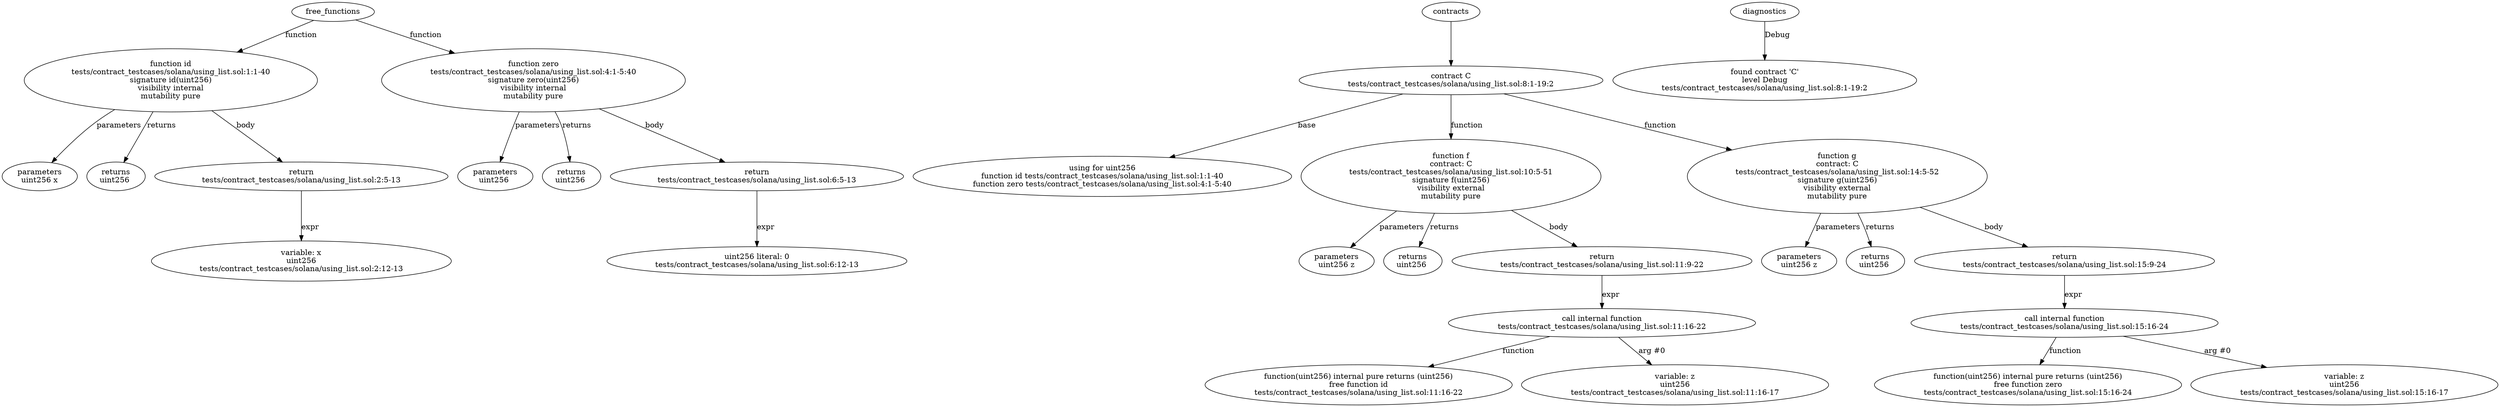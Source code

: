 strict digraph "tests/contract_testcases/solana/using_list.sol" {
	id [label="function id\ntests/contract_testcases/solana/using_list.sol:1:1-40\nsignature id(uint256)\nvisibility internal\nmutability pure"]
	parameters [label="parameters\nuint256 x"]
	returns [label="returns\nuint256 "]
	return [label="return\ntests/contract_testcases/solana/using_list.sol:2:5-13"]
	variable [label="variable: x\nuint256\ntests/contract_testcases/solana/using_list.sol:2:12-13"]
	zero [label="function zero\ntests/contract_testcases/solana/using_list.sol:4:1-5:40\nsignature zero(uint256)\nvisibility internal\nmutability pure"]
	parameters_8 [label="parameters\nuint256 "]
	returns_9 [label="returns\nuint256 "]
	return_10 [label="return\ntests/contract_testcases/solana/using_list.sol:6:5-13"]
	number_literal [label="uint256 literal: 0\ntests/contract_testcases/solana/using_list.sol:6:12-13"]
	contract [label="contract C\ntests/contract_testcases/solana/using_list.sol:8:1-19:2"]
	using [label="using for uint256\nfunction id tests/contract_testcases/solana/using_list.sol:1:1-40\nfunction zero tests/contract_testcases/solana/using_list.sol:4:1-5:40"]
	f [label="function f\ncontract: C\ntests/contract_testcases/solana/using_list.sol:10:5-51\nsignature f(uint256)\nvisibility external\nmutability pure"]
	parameters_16 [label="parameters\nuint256 z"]
	returns_17 [label="returns\nuint256 "]
	return_18 [label="return\ntests/contract_testcases/solana/using_list.sol:11:9-22"]
	call_internal_function [label="call internal function\ntests/contract_testcases/solana/using_list.sol:11:16-22"]
	internal_function [label="function(uint256) internal pure returns (uint256)\nfree function id\ntests/contract_testcases/solana/using_list.sol:11:16-22"]
	variable_21 [label="variable: z\nuint256\ntests/contract_testcases/solana/using_list.sol:11:16-17"]
	g [label="function g\ncontract: C\ntests/contract_testcases/solana/using_list.sol:14:5-52\nsignature g(uint256)\nvisibility external\nmutability pure"]
	parameters_23 [label="parameters\nuint256 z"]
	returns_24 [label="returns\nuint256 "]
	return_25 [label="return\ntests/contract_testcases/solana/using_list.sol:15:9-24"]
	call_internal_function_26 [label="call internal function\ntests/contract_testcases/solana/using_list.sol:15:16-24"]
	internal_function_27 [label="function(uint256) internal pure returns (uint256)\nfree function zero\ntests/contract_testcases/solana/using_list.sol:15:16-24"]
	variable_28 [label="variable: z\nuint256\ntests/contract_testcases/solana/using_list.sol:15:16-17"]
	diagnostic [label="found contract 'C'\nlevel Debug\ntests/contract_testcases/solana/using_list.sol:8:1-19:2"]
	free_functions -> id [label="function"]
	id -> parameters [label="parameters"]
	id -> returns [label="returns"]
	id -> return [label="body"]
	return -> variable [label="expr"]
	free_functions -> zero [label="function"]
	zero -> parameters_8 [label="parameters"]
	zero -> returns_9 [label="returns"]
	zero -> return_10 [label="body"]
	return_10 -> number_literal [label="expr"]
	contracts -> contract
	contract -> using [label="base"]
	contract -> f [label="function"]
	f -> parameters_16 [label="parameters"]
	f -> returns_17 [label="returns"]
	f -> return_18 [label="body"]
	return_18 -> call_internal_function [label="expr"]
	call_internal_function -> internal_function [label="function"]
	call_internal_function -> variable_21 [label="arg #0"]
	contract -> g [label="function"]
	g -> parameters_23 [label="parameters"]
	g -> returns_24 [label="returns"]
	g -> return_25 [label="body"]
	return_25 -> call_internal_function_26 [label="expr"]
	call_internal_function_26 -> internal_function_27 [label="function"]
	call_internal_function_26 -> variable_28 [label="arg #0"]
	diagnostics -> diagnostic [label="Debug"]
}
